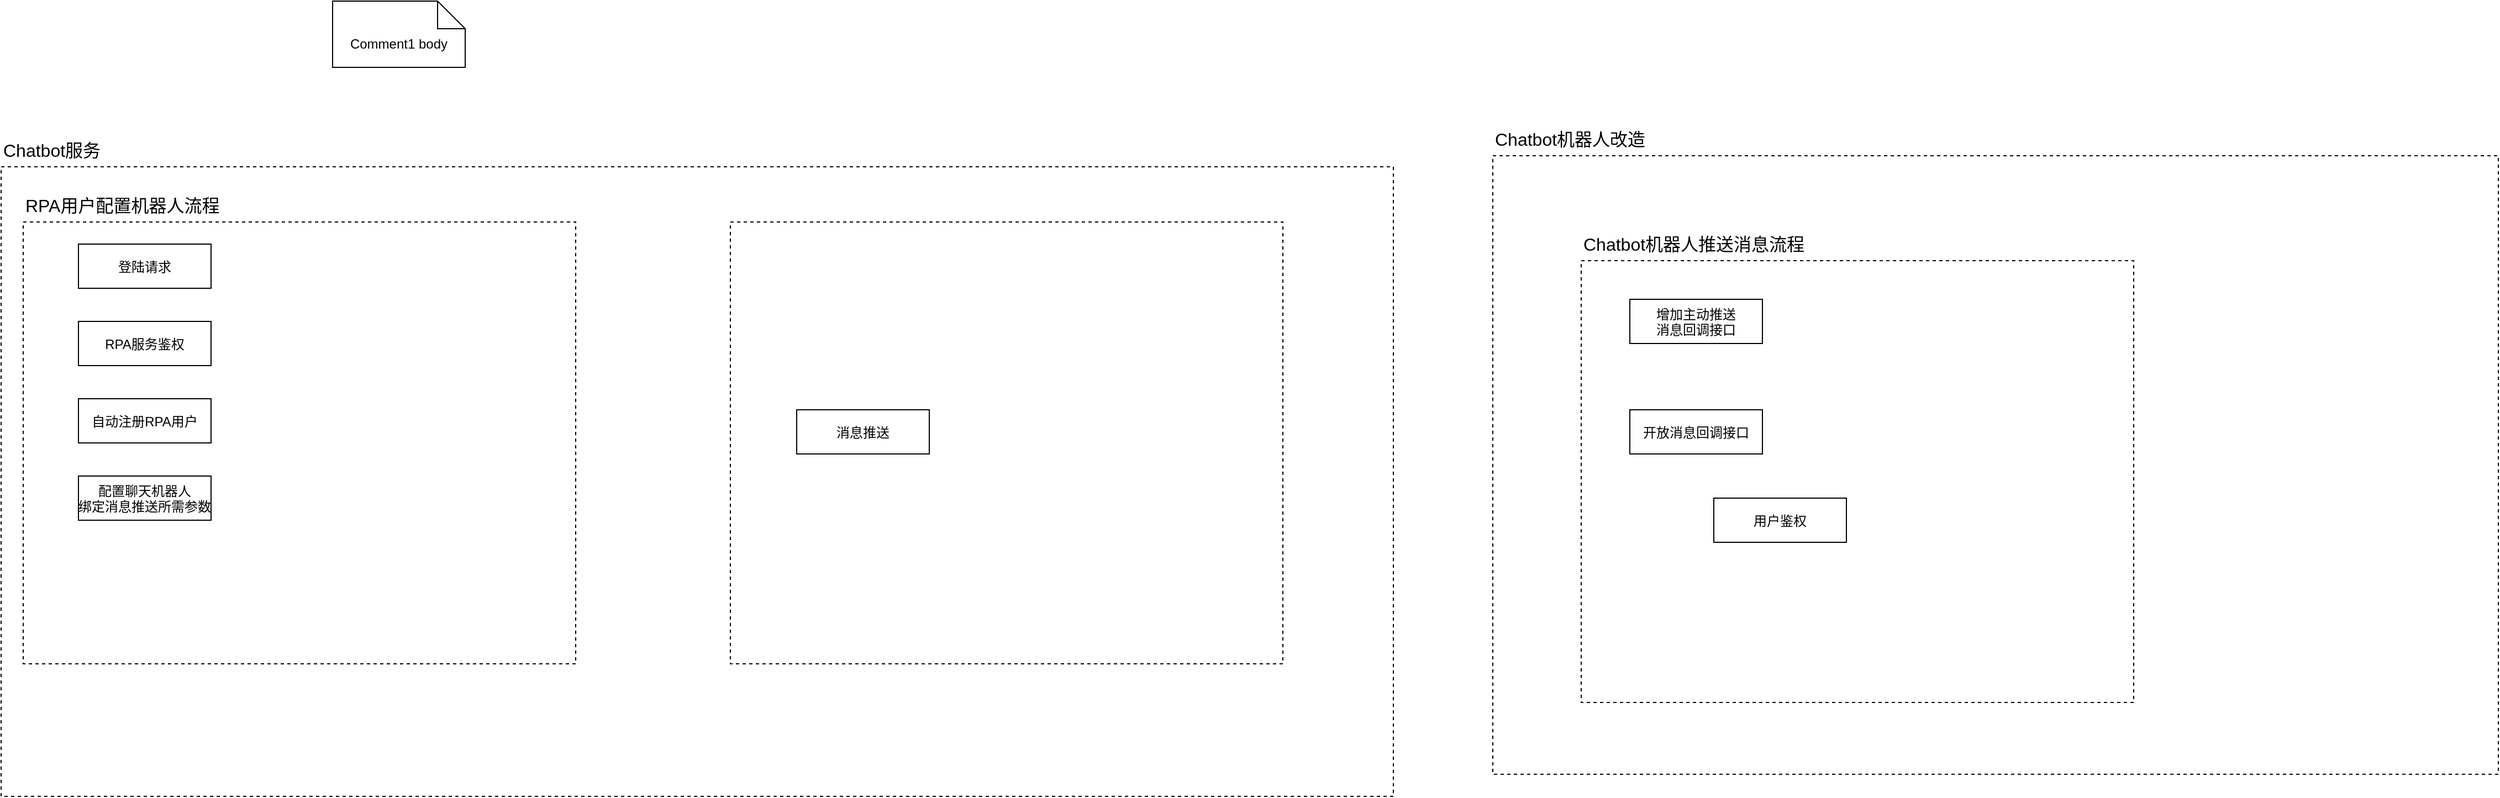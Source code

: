 <mxfile version="20.2.3" type="github">
  <diagram id="C5RBs43oDa-KdzZeNtuy" name="Page-1">
    <mxGraphModel dx="1964" dy="753" grid="1" gridSize="10" guides="1" tooltips="1" connect="1" arrows="1" fold="1" page="1" pageScale="1" pageWidth="827" pageHeight="1169" math="0" shadow="0">
      <root>
        <mxCell id="WIyWlLk6GJQsqaUBKTNV-0" />
        <mxCell id="WIyWlLk6GJQsqaUBKTNV-1" parent="WIyWlLk6GJQsqaUBKTNV-0" />
        <mxCell id="9tMOyOh0k2Cmh3PsOHM6-19" value="" style="fontStyle=0;dashed=1;" vertex="1" parent="WIyWlLk6GJQsqaUBKTNV-1">
          <mxGeometry x="1410" y="250" width="910" height="560" as="geometry" />
        </mxCell>
        <mxCell id="9tMOyOh0k2Cmh3PsOHM6-1" value="" style="fontStyle=0;dashed=1;" vertex="1" parent="WIyWlLk6GJQsqaUBKTNV-1">
          <mxGeometry x="60" y="260" width="1260" height="570" as="geometry" />
        </mxCell>
        <mxCell id="9tMOyOh0k2Cmh3PsOHM6-9" value="" style="fontStyle=0;dashed=1;" vertex="1" parent="WIyWlLk6GJQsqaUBKTNV-1">
          <mxGeometry x="80" y="310" width="500" height="400" as="geometry" />
        </mxCell>
        <mxCell id="9tMOyOh0k2Cmh3PsOHM6-0" value="Comment1 body" style="shape=note2;boundedLbl=1;whiteSpace=wrap;html=1;size=25;verticalAlign=top;align=center;" vertex="1" parent="WIyWlLk6GJQsqaUBKTNV-1">
          <mxGeometry x="360" y="110" width="120" height="60" as="geometry" />
        </mxCell>
        <mxCell id="9tMOyOh0k2Cmh3PsOHM6-4" value="Chatbot服务" style="text;html=1;strokeColor=none;fillColor=none;align=left;verticalAlign=middle;whiteSpace=wrap;rounded=0;fontSize=16;" vertex="1" parent="WIyWlLk6GJQsqaUBKTNV-1">
          <mxGeometry x="60" y="230" width="110" height="30" as="geometry" />
        </mxCell>
        <mxCell id="9tMOyOh0k2Cmh3PsOHM6-6" value="登陆请求" style="fontStyle=0;fontSize=12;" vertex="1" parent="WIyWlLk6GJQsqaUBKTNV-1">
          <mxGeometry x="130" y="330" width="120" height="40" as="geometry" />
        </mxCell>
        <mxCell id="9tMOyOh0k2Cmh3PsOHM6-7" value="RPA服务鉴权" style="fontStyle=0;fontSize=12;" vertex="1" parent="WIyWlLk6GJQsqaUBKTNV-1">
          <mxGeometry x="130" y="400" width="120" height="40" as="geometry" />
        </mxCell>
        <mxCell id="9tMOyOh0k2Cmh3PsOHM6-8" value="自动注册RPA用户" style="fontStyle=0;fontSize=12;" vertex="1" parent="WIyWlLk6GJQsqaUBKTNV-1">
          <mxGeometry x="130" y="470" width="120" height="40" as="geometry" />
        </mxCell>
        <mxCell id="9tMOyOh0k2Cmh3PsOHM6-10" value="RPA用户配置机器人流程" style="text;html=1;strokeColor=none;fillColor=none;align=left;verticalAlign=middle;whiteSpace=wrap;rounded=0;fontSize=16;" vertex="1" parent="WIyWlLk6GJQsqaUBKTNV-1">
          <mxGeometry x="80" y="280" width="210" height="30" as="geometry" />
        </mxCell>
        <mxCell id="9tMOyOh0k2Cmh3PsOHM6-12" value="" style="fontStyle=0;dashed=1;" vertex="1" parent="WIyWlLk6GJQsqaUBKTNV-1">
          <mxGeometry x="720" y="310" width="500" height="400" as="geometry" />
        </mxCell>
        <mxCell id="9tMOyOh0k2Cmh3PsOHM6-5" value="消息推送" style="fontStyle=0;fontSize=12;" vertex="1" parent="WIyWlLk6GJQsqaUBKTNV-1">
          <mxGeometry x="780" y="480" width="120" height="40" as="geometry" />
        </mxCell>
        <mxCell id="9tMOyOh0k2Cmh3PsOHM6-13" value="配置聊天机器人&#xa;绑定消息推送所需参数" style="fontStyle=0;fontSize=12;" vertex="1" parent="WIyWlLk6GJQsqaUBKTNV-1">
          <mxGeometry x="130" y="540" width="120" height="40" as="geometry" />
        </mxCell>
        <mxCell id="9tMOyOh0k2Cmh3PsOHM6-14" value="" style="fontStyle=0;dashed=1;" vertex="1" parent="WIyWlLk6GJQsqaUBKTNV-1">
          <mxGeometry x="1490" y="345" width="500" height="400" as="geometry" />
        </mxCell>
        <mxCell id="9tMOyOh0k2Cmh3PsOHM6-15" value="Chatbot机器人改造" style="text;html=1;strokeColor=none;fillColor=none;align=left;verticalAlign=middle;whiteSpace=wrap;rounded=0;fontSize=16;" vertex="1" parent="WIyWlLk6GJQsqaUBKTNV-1">
          <mxGeometry x="1410" y="220" width="150" height="30" as="geometry" />
        </mxCell>
        <mxCell id="9tMOyOh0k2Cmh3PsOHM6-16" value="增加主动推送&#xa;消息回调接口" style="fontStyle=0;fontSize=12;" vertex="1" parent="WIyWlLk6GJQsqaUBKTNV-1">
          <mxGeometry x="1534" y="380" width="120" height="40" as="geometry" />
        </mxCell>
        <mxCell id="9tMOyOh0k2Cmh3PsOHM6-17" value="开放消息回调接口" style="fontStyle=0;fontSize=12;" vertex="1" parent="WIyWlLk6GJQsqaUBKTNV-1">
          <mxGeometry x="1534" y="480" width="120" height="40" as="geometry" />
        </mxCell>
        <mxCell id="9tMOyOh0k2Cmh3PsOHM6-18" value="用户鉴权" style="fontStyle=0;fontSize=12;" vertex="1" parent="WIyWlLk6GJQsqaUBKTNV-1">
          <mxGeometry x="1610" y="560" width="120" height="40" as="geometry" />
        </mxCell>
        <mxCell id="9tMOyOh0k2Cmh3PsOHM6-20" value="Chatbot机器人推送消息流程" style="text;html=1;strokeColor=none;fillColor=none;align=left;verticalAlign=middle;whiteSpace=wrap;rounded=0;fontSize=16;" vertex="1" parent="WIyWlLk6GJQsqaUBKTNV-1">
          <mxGeometry x="1490" y="315" width="230" height="30" as="geometry" />
        </mxCell>
      </root>
    </mxGraphModel>
  </diagram>
</mxfile>
